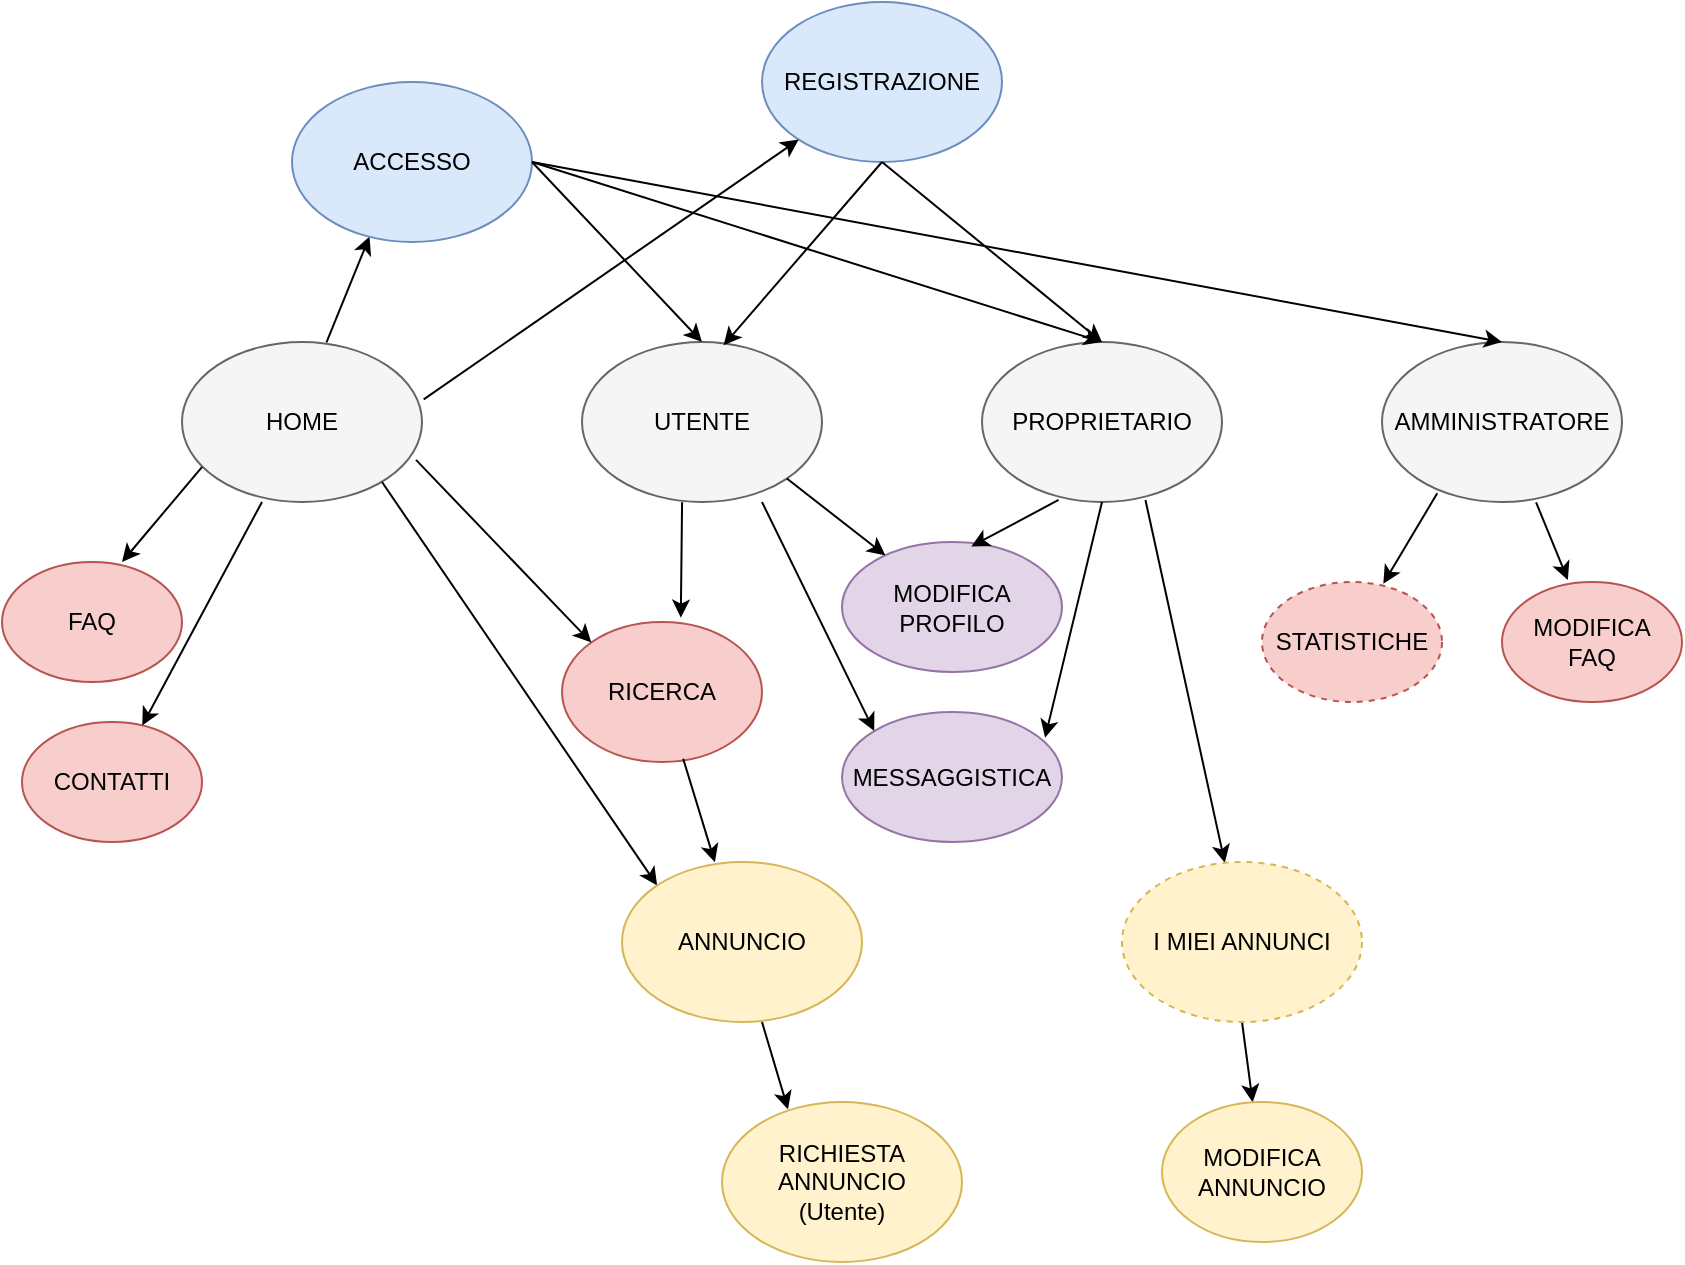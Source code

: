 <mxfile version="17.5.0"><diagram id="-Wcou86hjlJFKcC1c4PE" name="Page-1"><mxGraphModel dx="1117" dy="657" grid="1" gridSize="10" guides="1" tooltips="1" connect="1" arrows="1" fold="1" page="1" pageScale="1" pageWidth="850" pageHeight="1100" math="0" shadow="0"><root><mxCell id="0"/><mxCell id="1" parent="0"/><mxCell id="fVZKBjpOwWYT5I9LFeN5-1" value="" style="ellipse;whiteSpace=wrap;html=1;fillColor=#f5f5f5;strokeColor=#666666;fontColor=#333333;" vertex="1" parent="1"><mxGeometry x="95" y="190" width="120" height="80" as="geometry"/></mxCell><mxCell id="fVZKBjpOwWYT5I9LFeN5-2" value="HOME" style="text;html=1;strokeColor=none;fillColor=none;align=center;verticalAlign=middle;whiteSpace=wrap;rounded=0;" vertex="1" parent="1"><mxGeometry x="125" y="215" width="60" height="30" as="geometry"/></mxCell><mxCell id="fVZKBjpOwWYT5I9LFeN5-3" value="" style="ellipse;whiteSpace=wrap;html=1;fillColor=#f5f5f5;strokeColor=#666666;fontColor=#333333;" vertex="1" parent="1"><mxGeometry x="295" y="190" width="120" height="80" as="geometry"/></mxCell><mxCell id="fVZKBjpOwWYT5I9LFeN5-4" value="UTENTE" style="text;html=1;strokeColor=none;fillColor=none;align=center;verticalAlign=middle;whiteSpace=wrap;rounded=0;" vertex="1" parent="1"><mxGeometry x="325" y="215" width="60" height="30" as="geometry"/></mxCell><mxCell id="fVZKBjpOwWYT5I9LFeN5-5" value="" style="ellipse;whiteSpace=wrap;html=1;fillColor=#f5f5f5;fontColor=#333333;strokeColor=#666666;" vertex="1" parent="1"><mxGeometry x="495" y="190" width="120" height="80" as="geometry"/></mxCell><mxCell id="fVZKBjpOwWYT5I9LFeN5-6" value="PROPRIETARIO" style="text;html=1;strokeColor=none;fillColor=none;align=center;verticalAlign=middle;whiteSpace=wrap;rounded=0;" vertex="1" parent="1"><mxGeometry x="525" y="215" width="60" height="30" as="geometry"/></mxCell><mxCell id="fVZKBjpOwWYT5I9LFeN5-7" value="" style="ellipse;whiteSpace=wrap;html=1;fillColor=#f5f5f5;fontColor=#333333;strokeColor=#666666;" vertex="1" parent="1"><mxGeometry x="695" y="190" width="120" height="80" as="geometry"/></mxCell><mxCell id="fVZKBjpOwWYT5I9LFeN5-8" value="AMMINISTRATORE" style="text;html=1;strokeColor=none;fillColor=none;align=center;verticalAlign=middle;whiteSpace=wrap;rounded=0;" vertex="1" parent="1"><mxGeometry x="725" y="215" width="60" height="30" as="geometry"/></mxCell><mxCell id="fVZKBjpOwWYT5I9LFeN5-9" value="" style="endArrow=none;startArrow=classic;html=1;rounded=0;entryX=0.083;entryY=0.782;entryDx=0;entryDy=0;entryPerimeter=0;endFill=0;" edge="1" parent="1" target="fVZKBjpOwWYT5I9LFeN5-1"><mxGeometry width="50" height="50" relative="1" as="geometry"><mxPoint x="65" y="300" as="sourcePoint"/><mxPoint x="115" y="290" as="targetPoint"/></mxGeometry></mxCell><mxCell id="fVZKBjpOwWYT5I9LFeN5-13" value="" style="endArrow=none;startArrow=classic;html=1;rounded=0;endFill=0;entryX=0.602;entryY=0.002;entryDx=0;entryDy=0;exitX=0.323;exitY=0.966;exitDx=0;exitDy=0;entryPerimeter=0;exitPerimeter=0;" edge="1" parent="1" source="fVZKBjpOwWYT5I9LFeN5-26" target="fVZKBjpOwWYT5I9LFeN5-1"><mxGeometry width="50" height="50" relative="1" as="geometry"><mxPoint x="155" y="170" as="sourcePoint"/><mxPoint x="165" y="270" as="targetPoint"/></mxGeometry></mxCell><mxCell id="fVZKBjpOwWYT5I9LFeN5-14" value="" style="endArrow=none;startArrow=classic;html=1;rounded=0;entryX=0;entryY=0.605;entryDx=0;entryDy=0;entryPerimeter=0;endFill=0;exitX=0;exitY=0;exitDx=0;exitDy=0;" edge="1" parent="1" source="fVZKBjpOwWYT5I9LFeN5-16"><mxGeometry width="50" height="50" relative="1" as="geometry"><mxPoint x="245" y="345" as="sourcePoint"/><mxPoint x="195" y="260" as="targetPoint"/></mxGeometry></mxCell><mxCell id="fVZKBjpOwWYT5I9LFeN5-16" value="ANNUNCIO" style="ellipse;whiteSpace=wrap;html=1;fillColor=#fff2cc;strokeColor=#d6b656;" vertex="1" parent="1"><mxGeometry x="315" y="450" width="120" height="80" as="geometry"/></mxCell><mxCell id="fVZKBjpOwWYT5I9LFeN5-17" value="" style="endArrow=none;startArrow=classic;html=1;rounded=0;endFill=0;entryX=0.417;entryY=1.002;entryDx=0;entryDy=0;entryPerimeter=0;exitX=0.594;exitY=-0.031;exitDx=0;exitDy=0;exitPerimeter=0;" edge="1" parent="1" source="fVZKBjpOwWYT5I9LFeN5-30" target="fVZKBjpOwWYT5I9LFeN5-3"><mxGeometry width="50" height="50" relative="1" as="geometry"><mxPoint x="325" y="310" as="sourcePoint"/><mxPoint x="345" y="270" as="targetPoint"/></mxGeometry></mxCell><mxCell id="fVZKBjpOwWYT5I9LFeN5-18" value="" style="endArrow=none;startArrow=classic;html=1;rounded=0;endFill=0;entryX=0.681;entryY=0.987;entryDx=0;entryDy=0;entryPerimeter=0;" edge="1" parent="1" source="fVZKBjpOwWYT5I9LFeN5-38" target="fVZKBjpOwWYT5I9LFeN5-5"><mxGeometry width="50" height="50" relative="1" as="geometry"><mxPoint x="489.72" y="334.56" as="sourcePoint"/><mxPoint x="585" y="280" as="targetPoint"/></mxGeometry></mxCell><mxCell id="fVZKBjpOwWYT5I9LFeN5-22" value="&lt;div&gt;FAQ&lt;/div&gt;" style="ellipse;whiteSpace=wrap;html=1;fillColor=#f8cecc;strokeColor=#b85450;" vertex="1" parent="1"><mxGeometry x="5" y="300" width="90" height="60" as="geometry"/></mxCell><mxCell id="fVZKBjpOwWYT5I9LFeN5-23" value="CONTATTI" style="ellipse;whiteSpace=wrap;html=1;fillColor=#f8cecc;strokeColor=#b85450;" vertex="1" parent="1"><mxGeometry x="15" y="380" width="90" height="60" as="geometry"/></mxCell><mxCell id="fVZKBjpOwWYT5I9LFeN5-24" value="" style="endArrow=none;startArrow=classic;html=1;rounded=0;endFill=0;" edge="1" parent="1" source="fVZKBjpOwWYT5I9LFeN5-23"><mxGeometry width="50" height="50" relative="1" as="geometry"><mxPoint x="145" y="360" as="sourcePoint"/><mxPoint x="135" y="270" as="targetPoint"/></mxGeometry></mxCell><mxCell id="fVZKBjpOwWYT5I9LFeN5-25" value="REGISTRAZIONE" style="ellipse;whiteSpace=wrap;html=1;fillColor=#dae8fc;strokeColor=#6c8ebf;" vertex="1" parent="1"><mxGeometry x="385" y="20" width="120" height="80" as="geometry"/></mxCell><mxCell id="fVZKBjpOwWYT5I9LFeN5-26" value="ACCESSO" style="ellipse;whiteSpace=wrap;html=1;fillColor=#dae8fc;strokeColor=#6c8ebf;" vertex="1" parent="1"><mxGeometry x="150" y="60" width="120" height="80" as="geometry"/></mxCell><mxCell id="fVZKBjpOwWYT5I9LFeN5-27" value="" style="endArrow=none;startArrow=classic;html=1;rounded=0;endFill=0;entryX=1.007;entryY=0.359;entryDx=0;entryDy=0;entryPerimeter=0;" edge="1" parent="1" source="fVZKBjpOwWYT5I9LFeN5-25" target="fVZKBjpOwWYT5I9LFeN5-1"><mxGeometry width="50" height="50" relative="1" as="geometry"><mxPoint x="123.28" y="408.96" as="sourcePoint"/><mxPoint x="175" y="190" as="targetPoint"/></mxGeometry></mxCell><mxCell id="fVZKBjpOwWYT5I9LFeN5-28" value="" style="endArrow=none;startArrow=classic;html=1;rounded=0;entryX=0.5;entryY=1;entryDx=0;entryDy=0;endFill=0;" edge="1" parent="1" source="fVZKBjpOwWYT5I9LFeN5-29" target="fVZKBjpOwWYT5I9LFeN5-38"><mxGeometry width="50" height="50" relative="1" as="geometry"><mxPoint x="355" y="470" as="sourcePoint"/><mxPoint x="294.98" y="410.0" as="targetPoint"/></mxGeometry></mxCell><mxCell id="fVZKBjpOwWYT5I9LFeN5-29" value="&lt;div&gt;MODIFICA&lt;/div&gt;&lt;div&gt;ANNUNCIO&lt;/div&gt;" style="ellipse;whiteSpace=wrap;html=1;fillColor=#fff2cc;strokeColor=#d6b656;" vertex="1" parent="1"><mxGeometry x="585" y="570" width="100" height="70" as="geometry"/></mxCell><mxCell id="fVZKBjpOwWYT5I9LFeN5-30" value="RICERCA" style="ellipse;whiteSpace=wrap;html=1;fillColor=#f8cecc;strokeColor=#b85450;" vertex="1" parent="1"><mxGeometry x="285" y="330" width="100" height="70" as="geometry"/></mxCell><mxCell id="fVZKBjpOwWYT5I9LFeN5-32" value="" style="endArrow=none;startArrow=classic;html=1;rounded=0;endFill=0;entryX=0.975;entryY=0.737;entryDx=0;entryDy=0;entryPerimeter=0;exitX=0;exitY=0;exitDx=0;exitDy=0;" edge="1" parent="1" source="fVZKBjpOwWYT5I9LFeN5-30" target="fVZKBjpOwWYT5I9LFeN5-1"><mxGeometry width="50" height="50" relative="1" as="geometry"><mxPoint x="344.4" y="317.83" as="sourcePoint"/><mxPoint x="355.04" y="280.16" as="targetPoint"/></mxGeometry></mxCell><mxCell id="fVZKBjpOwWYT5I9LFeN5-33" value="" style="endArrow=none;startArrow=classic;html=1;rounded=0;endFill=0;entryX=0.606;entryY=0.977;entryDx=0;entryDy=0;entryPerimeter=0;exitX=0.387;exitY=0.002;exitDx=0;exitDy=0;exitPerimeter=0;" edge="1" parent="1" source="fVZKBjpOwWYT5I9LFeN5-16" target="fVZKBjpOwWYT5I9LFeN5-30"><mxGeometry width="50" height="50" relative="1" as="geometry"><mxPoint x="346" y="460" as="sourcePoint"/><mxPoint x="355.04" y="280.16" as="targetPoint"/></mxGeometry></mxCell><mxCell id="fVZKBjpOwWYT5I9LFeN5-35" value="&lt;div&gt;MODIFICA&lt;/div&gt;&lt;div&gt;PROFILO&lt;br&gt;&lt;/div&gt;" style="ellipse;whiteSpace=wrap;html=1;fillColor=#e1d5e7;strokeColor=#9673a6;" vertex="1" parent="1"><mxGeometry x="425" y="290" width="110" height="65" as="geometry"/></mxCell><mxCell id="fVZKBjpOwWYT5I9LFeN5-36" value="" style="endArrow=none;startArrow=classic;html=1;rounded=0;endFill=0;entryX=0.319;entryY=0.987;entryDx=0;entryDy=0;entryPerimeter=0;exitX=0.588;exitY=0.034;exitDx=0;exitDy=0;exitPerimeter=0;" edge="1" parent="1" source="fVZKBjpOwWYT5I9LFeN5-35" target="fVZKBjpOwWYT5I9LFeN5-5"><mxGeometry width="50" height="50" relative="1" as="geometry"><mxPoint x="387.574" y="453.77" as="sourcePoint"/><mxPoint x="522.574" y="268.284" as="targetPoint"/></mxGeometry></mxCell><mxCell id="fVZKBjpOwWYT5I9LFeN5-37" value="" style="endArrow=none;startArrow=classic;html=1;rounded=0;endFill=0;entryX=1;entryY=1;entryDx=0;entryDy=0;" edge="1" parent="1" source="fVZKBjpOwWYT5I9LFeN5-35" target="fVZKBjpOwWYT5I9LFeN5-3"><mxGeometry width="50" height="50" relative="1" as="geometry"><mxPoint x="499.68" y="387.21" as="sourcePoint"/><mxPoint x="543.28" y="278.96" as="targetPoint"/></mxGeometry></mxCell><mxCell id="fVZKBjpOwWYT5I9LFeN5-38" value="I MIEI ANNUNCI" style="ellipse;whiteSpace=wrap;html=1;dashed=1;fillColor=#fff2cc;strokeColor=#d6b656;" vertex="1" parent="1"><mxGeometry x="565" y="450" width="120" height="80" as="geometry"/></mxCell><mxCell id="fVZKBjpOwWYT5I9LFeN5-39" value="RICHIESTA&lt;div&gt;ANNUNCIO&lt;/div&gt;&lt;div&gt;(Utente)&lt;br&gt;&lt;/div&gt;" style="ellipse;whiteSpace=wrap;html=1;fillColor=#fff2cc;strokeColor=#d6b656;" vertex="1" parent="1"><mxGeometry x="365" y="570" width="120" height="80" as="geometry"/></mxCell><mxCell id="fVZKBjpOwWYT5I9LFeN5-40" value="" style="endArrow=none;startArrow=classic;html=1;rounded=0;endFill=0;exitX=0.275;exitY=0.046;exitDx=0;exitDy=0;exitPerimeter=0;" edge="1" parent="1" source="fVZKBjpOwWYT5I9LFeN5-39"><mxGeometry width="50" height="50" relative="1" as="geometry"><mxPoint x="405" y="570" as="sourcePoint"/><mxPoint x="385" y="530" as="targetPoint"/></mxGeometry></mxCell><mxCell id="fVZKBjpOwWYT5I9LFeN5-41" value="" style="endArrow=none;startArrow=classic;html=1;rounded=0;entryX=0.642;entryY=1.002;entryDx=0;entryDy=0;endFill=0;exitX=0.366;exitY=-0.017;exitDx=0;exitDy=0;entryPerimeter=0;exitPerimeter=0;" edge="1" parent="1" source="fVZKBjpOwWYT5I9LFeN5-42" target="fVZKBjpOwWYT5I9LFeN5-7"><mxGeometry width="50" height="50" relative="1" as="geometry"><mxPoint x="825" y="310" as="sourcePoint"/><mxPoint x="864.96" y="262.56" as="targetPoint"/></mxGeometry></mxCell><mxCell id="fVZKBjpOwWYT5I9LFeN5-42" value="MODIFICA&lt;br&gt;&lt;div&gt;FAQ&lt;/div&gt;" style="ellipse;whiteSpace=wrap;html=1;fillColor=#f8cecc;strokeColor=#b85450;" vertex="1" parent="1"><mxGeometry x="755" y="310" width="90" height="60" as="geometry"/></mxCell><mxCell id="fVZKBjpOwWYT5I9LFeN5-43" value="STATISTICHE" style="ellipse;whiteSpace=wrap;html=1;dashed=1;fillColor=#f8cecc;strokeColor=#b85450;" vertex="1" parent="1"><mxGeometry x="635" y="310" width="90" height="60" as="geometry"/></mxCell><mxCell id="fVZKBjpOwWYT5I9LFeN5-44" value="" style="endArrow=none;startArrow=classic;html=1;rounded=0;entryX=0.23;entryY=0.946;entryDx=0;entryDy=0;endFill=0;exitX=0.674;exitY=0.014;exitDx=0;exitDy=0;entryPerimeter=0;exitPerimeter=0;" edge="1" parent="1" source="fVZKBjpOwWYT5I9LFeN5-43" target="fVZKBjpOwWYT5I9LFeN5-7"><mxGeometry width="50" height="50" relative="1" as="geometry"><mxPoint x="740.9" y="308.82" as="sourcePoint"/><mxPoint x="725" y="270" as="targetPoint"/></mxGeometry></mxCell><mxCell id="fVZKBjpOwWYT5I9LFeN5-45" value="MESSAGGISTICA" style="ellipse;whiteSpace=wrap;html=1;fillColor=#e1d5e7;strokeColor=#9673a6;" vertex="1" parent="1"><mxGeometry x="425" y="375" width="110" height="65" as="geometry"/></mxCell><mxCell id="fVZKBjpOwWYT5I9LFeN5-46" value="" style="endArrow=none;startArrow=classic;html=1;rounded=0;endFill=0;entryX=1;entryY=1;entryDx=0;entryDy=0;exitX=0;exitY=0;exitDx=0;exitDy=0;" edge="1" parent="1" source="fVZKBjpOwWYT5I9LFeN5-45"><mxGeometry width="50" height="50" relative="1" as="geometry"><mxPoint x="434.093" y="308.434" as="sourcePoint"/><mxPoint x="384.996" y="270.004" as="targetPoint"/></mxGeometry></mxCell><mxCell id="fVZKBjpOwWYT5I9LFeN5-47" value="" style="endArrow=none;startArrow=classic;html=1;rounded=0;endFill=0;entryX=0.5;entryY=1;entryDx=0;entryDy=0;exitX=0.923;exitY=0.198;exitDx=0;exitDy=0;exitPerimeter=0;" edge="1" parent="1" source="fVZKBjpOwWYT5I9LFeN5-45" target="fVZKBjpOwWYT5I9LFeN5-5"><mxGeometry width="50" height="50" relative="1" as="geometry"><mxPoint x="499.68" y="302.21" as="sourcePoint"/><mxPoint x="543.28" y="278.96" as="targetPoint"/></mxGeometry></mxCell><mxCell id="fVZKBjpOwWYT5I9LFeN5-48" value="" style="endArrow=classic;html=1;rounded=0;exitX=1;exitY=0.5;exitDx=0;exitDy=0;entryX=0.5;entryY=0;entryDx=0;entryDy=0;" edge="1" parent="1" source="fVZKBjpOwWYT5I9LFeN5-26" target="fVZKBjpOwWYT5I9LFeN5-3"><mxGeometry width="50" height="50" relative="1" as="geometry"><mxPoint x="330" y="130" as="sourcePoint"/><mxPoint x="380" y="80" as="targetPoint"/></mxGeometry></mxCell><mxCell id="fVZKBjpOwWYT5I9LFeN5-49" value="" style="endArrow=classic;html=1;rounded=0;exitX=1;exitY=0.5;exitDx=0;exitDy=0;entryX=0.5;entryY=0;entryDx=0;entryDy=0;" edge="1" parent="1" source="fVZKBjpOwWYT5I9LFeN5-26" target="fVZKBjpOwWYT5I9LFeN5-5"><mxGeometry width="50" height="50" relative="1" as="geometry"><mxPoint x="305" y="60" as="sourcePoint"/><mxPoint x="365.0" y="110" as="targetPoint"/></mxGeometry></mxCell><mxCell id="fVZKBjpOwWYT5I9LFeN5-50" value="" style="endArrow=classic;html=1;rounded=0;entryX=0.5;entryY=0;entryDx=0;entryDy=0;exitX=1;exitY=0.5;exitDx=0;exitDy=0;" edge="1" parent="1" source="fVZKBjpOwWYT5I9LFeN5-26" target="fVZKBjpOwWYT5I9LFeN5-7"><mxGeometry width="50" height="50" relative="1" as="geometry"><mxPoint x="310" y="40" as="sourcePoint"/><mxPoint x="555" y="100" as="targetPoint"/></mxGeometry></mxCell><mxCell id="fVZKBjpOwWYT5I9LFeN5-52" value="" style="endArrow=classic;html=1;rounded=0;exitX=0.5;exitY=1;exitDx=0;exitDy=0;entryX=0.59;entryY=0.02;entryDx=0;entryDy=0;entryPerimeter=0;" edge="1" parent="1" source="fVZKBjpOwWYT5I9LFeN5-25" target="fVZKBjpOwWYT5I9LFeN5-3"><mxGeometry width="50" height="50" relative="1" as="geometry"><mxPoint x="410" y="160" as="sourcePoint"/><mxPoint x="460" y="110" as="targetPoint"/></mxGeometry></mxCell><mxCell id="fVZKBjpOwWYT5I9LFeN5-53" value="" style="endArrow=classic;html=1;rounded=0;entryX=0.5;entryY=0;entryDx=0;entryDy=0;exitX=0.5;exitY=1;exitDx=0;exitDy=0;" edge="1" parent="1" source="fVZKBjpOwWYT5I9LFeN5-25" target="fVZKBjpOwWYT5I9LFeN5-5"><mxGeometry width="50" height="50" relative="1" as="geometry"><mxPoint x="470" y="110" as="sourcePoint"/><mxPoint x="375.8" y="201.6" as="targetPoint"/></mxGeometry></mxCell></root></mxGraphModel></diagram></mxfile>